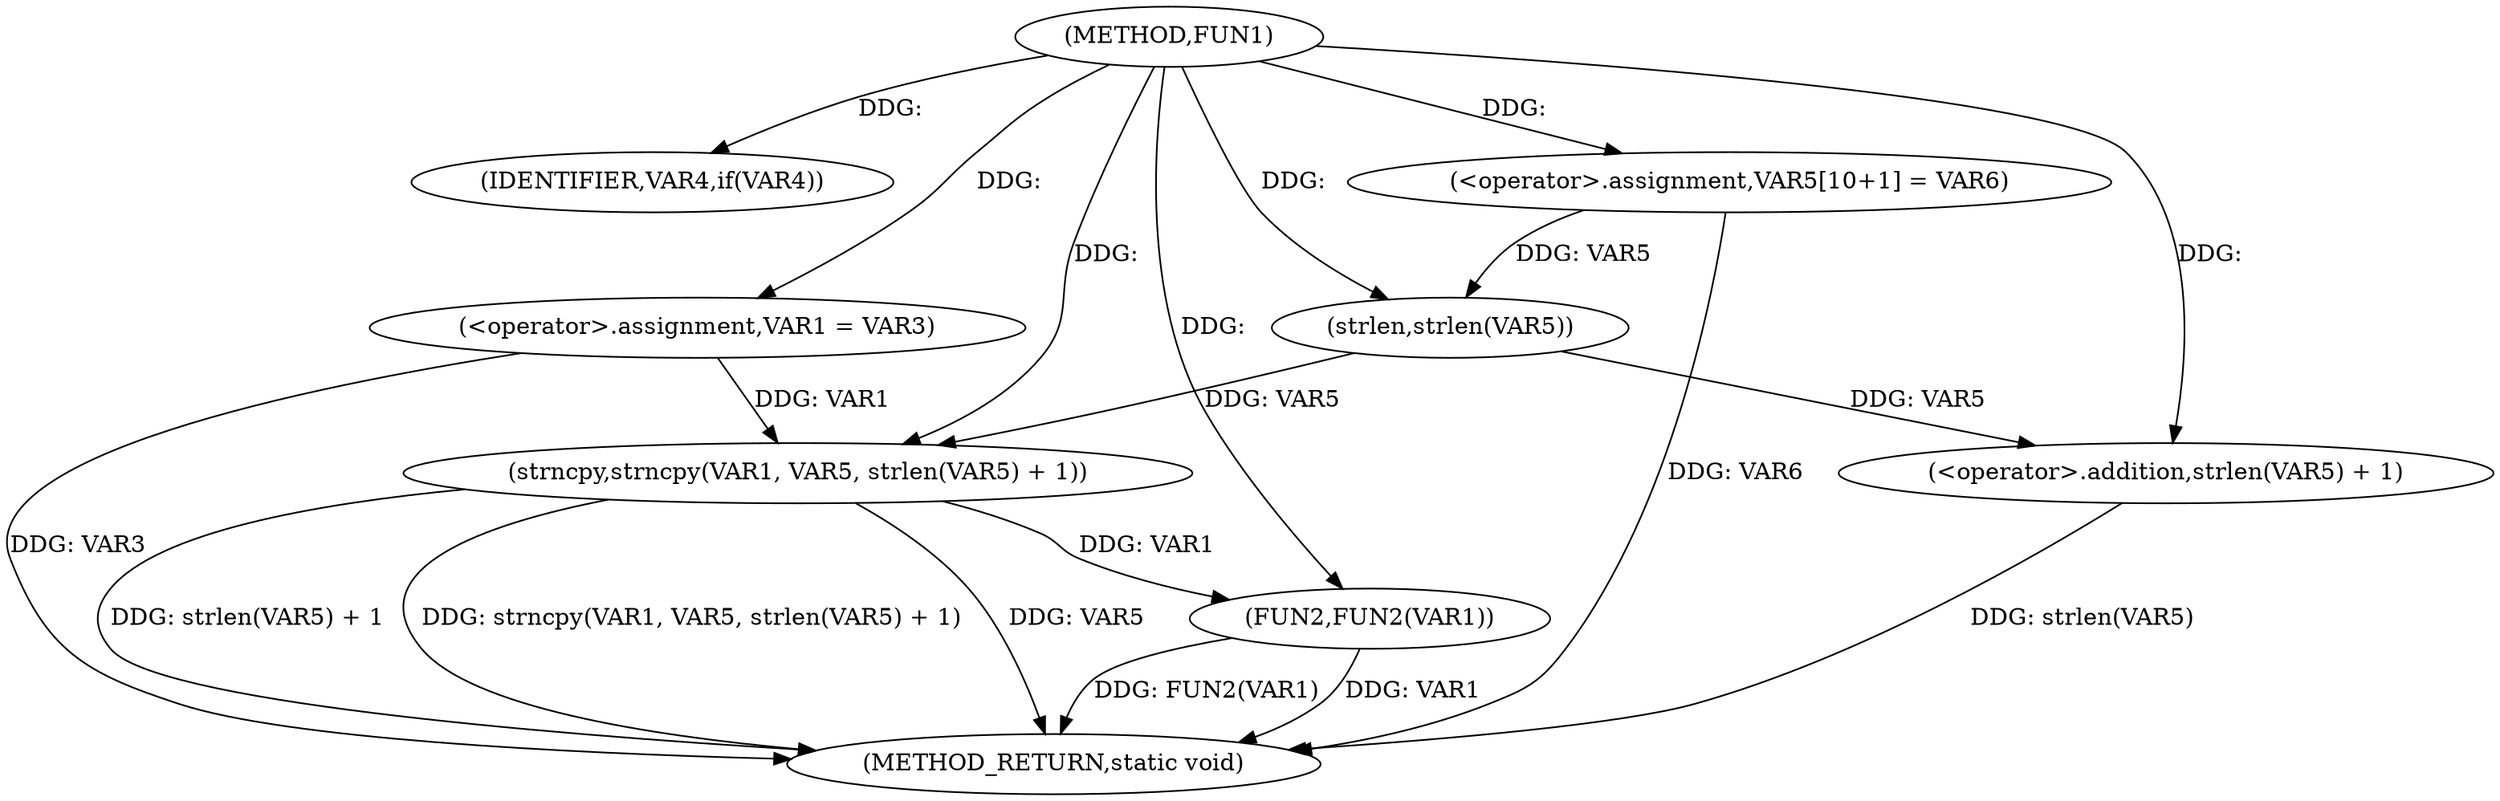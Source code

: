 digraph FUN1 {  
"1000100" [label = "(METHOD,FUN1)" ]
"1000125" [label = "(METHOD_RETURN,static void)" ]
"1000106" [label = "(IDENTIFIER,VAR4,if(VAR4))" ]
"1000108" [label = "(<operator>.assignment,VAR1 = VAR3)" ]
"1000113" [label = "(<operator>.assignment,VAR5[10+1] = VAR6)" ]
"1000116" [label = "(strncpy,strncpy(VAR1, VAR5, strlen(VAR5) + 1))" ]
"1000119" [label = "(<operator>.addition,strlen(VAR5) + 1)" ]
"1000120" [label = "(strlen,strlen(VAR5))" ]
"1000123" [label = "(FUN2,FUN2(VAR1))" ]
  "1000123" -> "1000125"  [ label = "DDG: FUN2(VAR1)"] 
  "1000113" -> "1000125"  [ label = "DDG: VAR6"] 
  "1000116" -> "1000125"  [ label = "DDG: VAR5"] 
  "1000116" -> "1000125"  [ label = "DDG: strlen(VAR5) + 1"] 
  "1000116" -> "1000125"  [ label = "DDG: strncpy(VAR1, VAR5, strlen(VAR5) + 1)"] 
  "1000123" -> "1000125"  [ label = "DDG: VAR1"] 
  "1000108" -> "1000125"  [ label = "DDG: VAR3"] 
  "1000119" -> "1000125"  [ label = "DDG: strlen(VAR5)"] 
  "1000100" -> "1000106"  [ label = "DDG: "] 
  "1000100" -> "1000108"  [ label = "DDG: "] 
  "1000100" -> "1000113"  [ label = "DDG: "] 
  "1000108" -> "1000116"  [ label = "DDG: VAR1"] 
  "1000100" -> "1000116"  [ label = "DDG: "] 
  "1000120" -> "1000116"  [ label = "DDG: VAR5"] 
  "1000120" -> "1000119"  [ label = "DDG: VAR5"] 
  "1000113" -> "1000120"  [ label = "DDG: VAR5"] 
  "1000100" -> "1000120"  [ label = "DDG: "] 
  "1000100" -> "1000119"  [ label = "DDG: "] 
  "1000116" -> "1000123"  [ label = "DDG: VAR1"] 
  "1000100" -> "1000123"  [ label = "DDG: "] 
}
